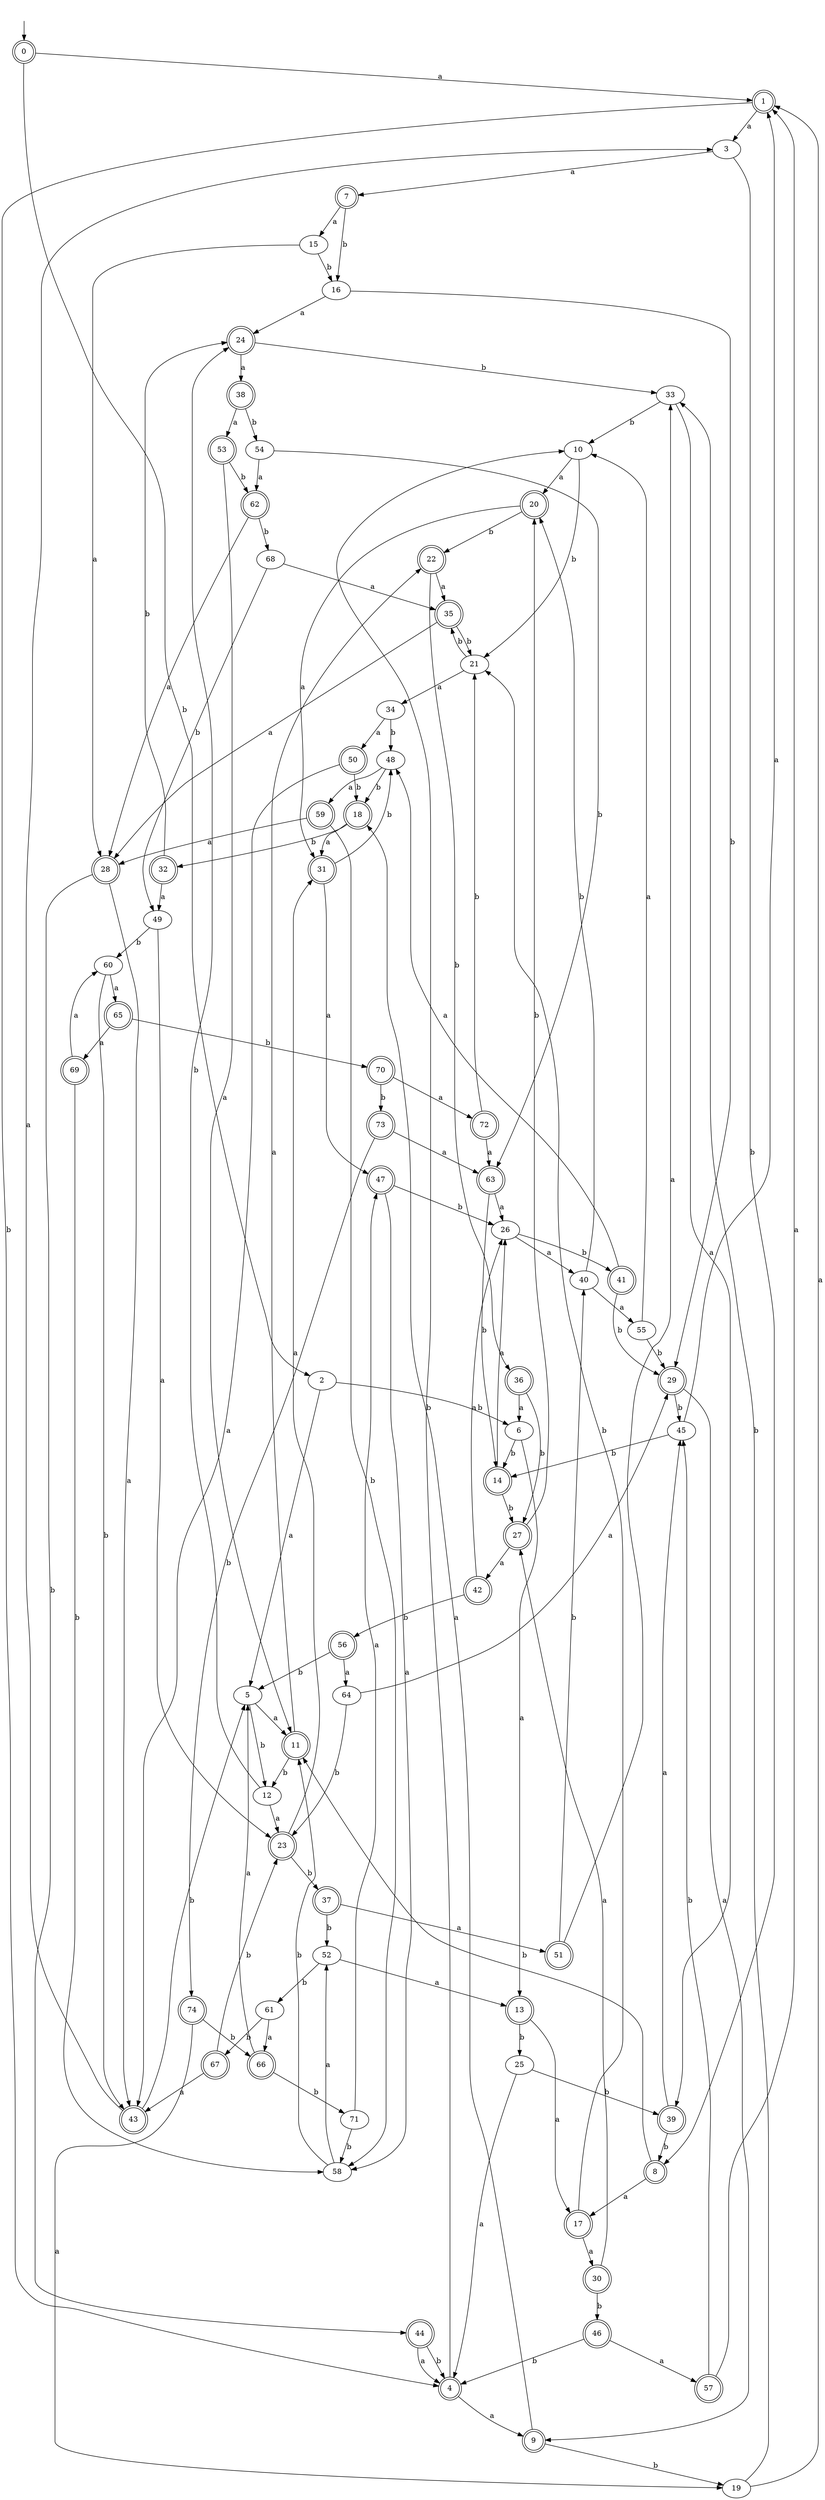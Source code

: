 digraph RandomDFA {
  __start0 [label="", shape=none];
  __start0 -> 0 [label=""];
  0 [shape=circle] [shape=doublecircle]
  0 -> 1 [label="a"]
  0 -> 2 [label="b"]
  1 [shape=doublecircle]
  1 -> 3 [label="a"]
  1 -> 4 [label="b"]
  2
  2 -> 5 [label="a"]
  2 -> 6 [label="b"]
  3
  3 -> 7 [label="a"]
  3 -> 8 [label="b"]
  4 [shape=doublecircle]
  4 -> 9 [label="a"]
  4 -> 10 [label="b"]
  5
  5 -> 11 [label="a"]
  5 -> 12 [label="b"]
  6
  6 -> 13 [label="a"]
  6 -> 14 [label="b"]
  7 [shape=doublecircle]
  7 -> 15 [label="a"]
  7 -> 16 [label="b"]
  8 [shape=doublecircle]
  8 -> 17 [label="a"]
  8 -> 11 [label="b"]
  9 [shape=doublecircle]
  9 -> 18 [label="a"]
  9 -> 19 [label="b"]
  10
  10 -> 20 [label="a"]
  10 -> 21 [label="b"]
  11 [shape=doublecircle]
  11 -> 22 [label="a"]
  11 -> 12 [label="b"]
  12
  12 -> 23 [label="a"]
  12 -> 24 [label="b"]
  13 [shape=doublecircle]
  13 -> 17 [label="a"]
  13 -> 25 [label="b"]
  14 [shape=doublecircle]
  14 -> 26 [label="a"]
  14 -> 27 [label="b"]
  15
  15 -> 28 [label="a"]
  15 -> 16 [label="b"]
  16
  16 -> 24 [label="a"]
  16 -> 29 [label="b"]
  17 [shape=doublecircle]
  17 -> 30 [label="a"]
  17 -> 21 [label="b"]
  18 [shape=doublecircle]
  18 -> 31 [label="a"]
  18 -> 32 [label="b"]
  19
  19 -> 1 [label="a"]
  19 -> 33 [label="b"]
  20 [shape=doublecircle]
  20 -> 31 [label="a"]
  20 -> 22 [label="b"]
  21
  21 -> 34 [label="a"]
  21 -> 35 [label="b"]
  22 [shape=doublecircle]
  22 -> 35 [label="a"]
  22 -> 36 [label="b"]
  23 [shape=doublecircle]
  23 -> 31 [label="a"]
  23 -> 37 [label="b"]
  24 [shape=doublecircle]
  24 -> 38 [label="a"]
  24 -> 33 [label="b"]
  25
  25 -> 4 [label="a"]
  25 -> 39 [label="b"]
  26
  26 -> 40 [label="a"]
  26 -> 41 [label="b"]
  27 [shape=doublecircle]
  27 -> 42 [label="a"]
  27 -> 20 [label="b"]
  28 [shape=doublecircle]
  28 -> 43 [label="a"]
  28 -> 44 [label="b"]
  29 [shape=doublecircle]
  29 -> 9 [label="a"]
  29 -> 45 [label="b"]
  30 [shape=doublecircle]
  30 -> 27 [label="a"]
  30 -> 46 [label="b"]
  31 [shape=doublecircle]
  31 -> 47 [label="a"]
  31 -> 48 [label="b"]
  32 [shape=doublecircle]
  32 -> 49 [label="a"]
  32 -> 24 [label="b"]
  33
  33 -> 39 [label="a"]
  33 -> 10 [label="b"]
  34
  34 -> 50 [label="a"]
  34 -> 48 [label="b"]
  35 [shape=doublecircle]
  35 -> 28 [label="a"]
  35 -> 21 [label="b"]
  36 [shape=doublecircle]
  36 -> 6 [label="a"]
  36 -> 27 [label="b"]
  37 [shape=doublecircle]
  37 -> 51 [label="a"]
  37 -> 52 [label="b"]
  38 [shape=doublecircle]
  38 -> 53 [label="a"]
  38 -> 54 [label="b"]
  39 [shape=doublecircle]
  39 -> 45 [label="a"]
  39 -> 8 [label="b"]
  40
  40 -> 55 [label="a"]
  40 -> 20 [label="b"]
  41 [shape=doublecircle]
  41 -> 48 [label="a"]
  41 -> 29 [label="b"]
  42 [shape=doublecircle]
  42 -> 26 [label="a"]
  42 -> 56 [label="b"]
  43 [shape=doublecircle]
  43 -> 3 [label="a"]
  43 -> 5 [label="b"]
  44 [shape=doublecircle]
  44 -> 4 [label="a"]
  44 -> 4 [label="b"]
  45
  45 -> 1 [label="a"]
  45 -> 14 [label="b"]
  46 [shape=doublecircle]
  46 -> 57 [label="a"]
  46 -> 4 [label="b"]
  47 [shape=doublecircle]
  47 -> 58 [label="a"]
  47 -> 26 [label="b"]
  48
  48 -> 59 [label="a"]
  48 -> 18 [label="b"]
  49
  49 -> 23 [label="a"]
  49 -> 60 [label="b"]
  50 [shape=doublecircle]
  50 -> 43 [label="a"]
  50 -> 18 [label="b"]
  51 [shape=doublecircle]
  51 -> 33 [label="a"]
  51 -> 40 [label="b"]
  52
  52 -> 13 [label="a"]
  52 -> 61 [label="b"]
  53 [shape=doublecircle]
  53 -> 11 [label="a"]
  53 -> 62 [label="b"]
  54
  54 -> 62 [label="a"]
  54 -> 63 [label="b"]
  55
  55 -> 10 [label="a"]
  55 -> 29 [label="b"]
  56 [shape=doublecircle]
  56 -> 64 [label="a"]
  56 -> 5 [label="b"]
  57 [shape=doublecircle]
  57 -> 1 [label="a"]
  57 -> 45 [label="b"]
  58
  58 -> 52 [label="a"]
  58 -> 11 [label="b"]
  59 [shape=doublecircle]
  59 -> 28 [label="a"]
  59 -> 58 [label="b"]
  60
  60 -> 65 [label="a"]
  60 -> 43 [label="b"]
  61
  61 -> 66 [label="a"]
  61 -> 67 [label="b"]
  62 [shape=doublecircle]
  62 -> 28 [label="a"]
  62 -> 68 [label="b"]
  63 [shape=doublecircle]
  63 -> 26 [label="a"]
  63 -> 14 [label="b"]
  64
  64 -> 29 [label="a"]
  64 -> 23 [label="b"]
  65 [shape=doublecircle]
  65 -> 69 [label="a"]
  65 -> 70 [label="b"]
  66 [shape=doublecircle]
  66 -> 5 [label="a"]
  66 -> 71 [label="b"]
  67 [shape=doublecircle]
  67 -> 43 [label="a"]
  67 -> 23 [label="b"]
  68
  68 -> 35 [label="a"]
  68 -> 49 [label="b"]
  69 [shape=doublecircle]
  69 -> 60 [label="a"]
  69 -> 58 [label="b"]
  70 [shape=doublecircle]
  70 -> 72 [label="a"]
  70 -> 73 [label="b"]
  71
  71 -> 47 [label="a"]
  71 -> 58 [label="b"]
  72 [shape=doublecircle]
  72 -> 63 [label="a"]
  72 -> 21 [label="b"]
  73 [shape=doublecircle]
  73 -> 63 [label="a"]
  73 -> 74 [label="b"]
  74 [shape=doublecircle]
  74 -> 19 [label="a"]
  74 -> 66 [label="b"]
}
